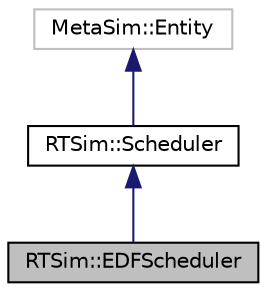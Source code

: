 digraph "RTSim::EDFScheduler"
{
  edge [fontname="Helvetica",fontsize="10",labelfontname="Helvetica",labelfontsize="10"];
  node [fontname="Helvetica",fontsize="10",shape=record];
  Node1 [label="RTSim::EDFScheduler",height=0.2,width=0.4,color="black", fillcolor="grey75", style="filled", fontcolor="black"];
  Node2 -> Node1 [dir="back",color="midnightblue",fontsize="10",style="solid",fontname="Helvetica"];
  Node2 [label="RTSim::Scheduler",height=0.2,width=0.4,color="black", fillcolor="white", style="filled",URL="$d6/d9d/classRTSim_1_1Scheduler.html"];
  Node3 -> Node2 [dir="back",color="midnightblue",fontsize="10",style="solid",fontname="Helvetica"];
  Node3 [label="MetaSim::Entity",height=0.2,width=0.4,color="grey75", fillcolor="white", style="filled"];
}
